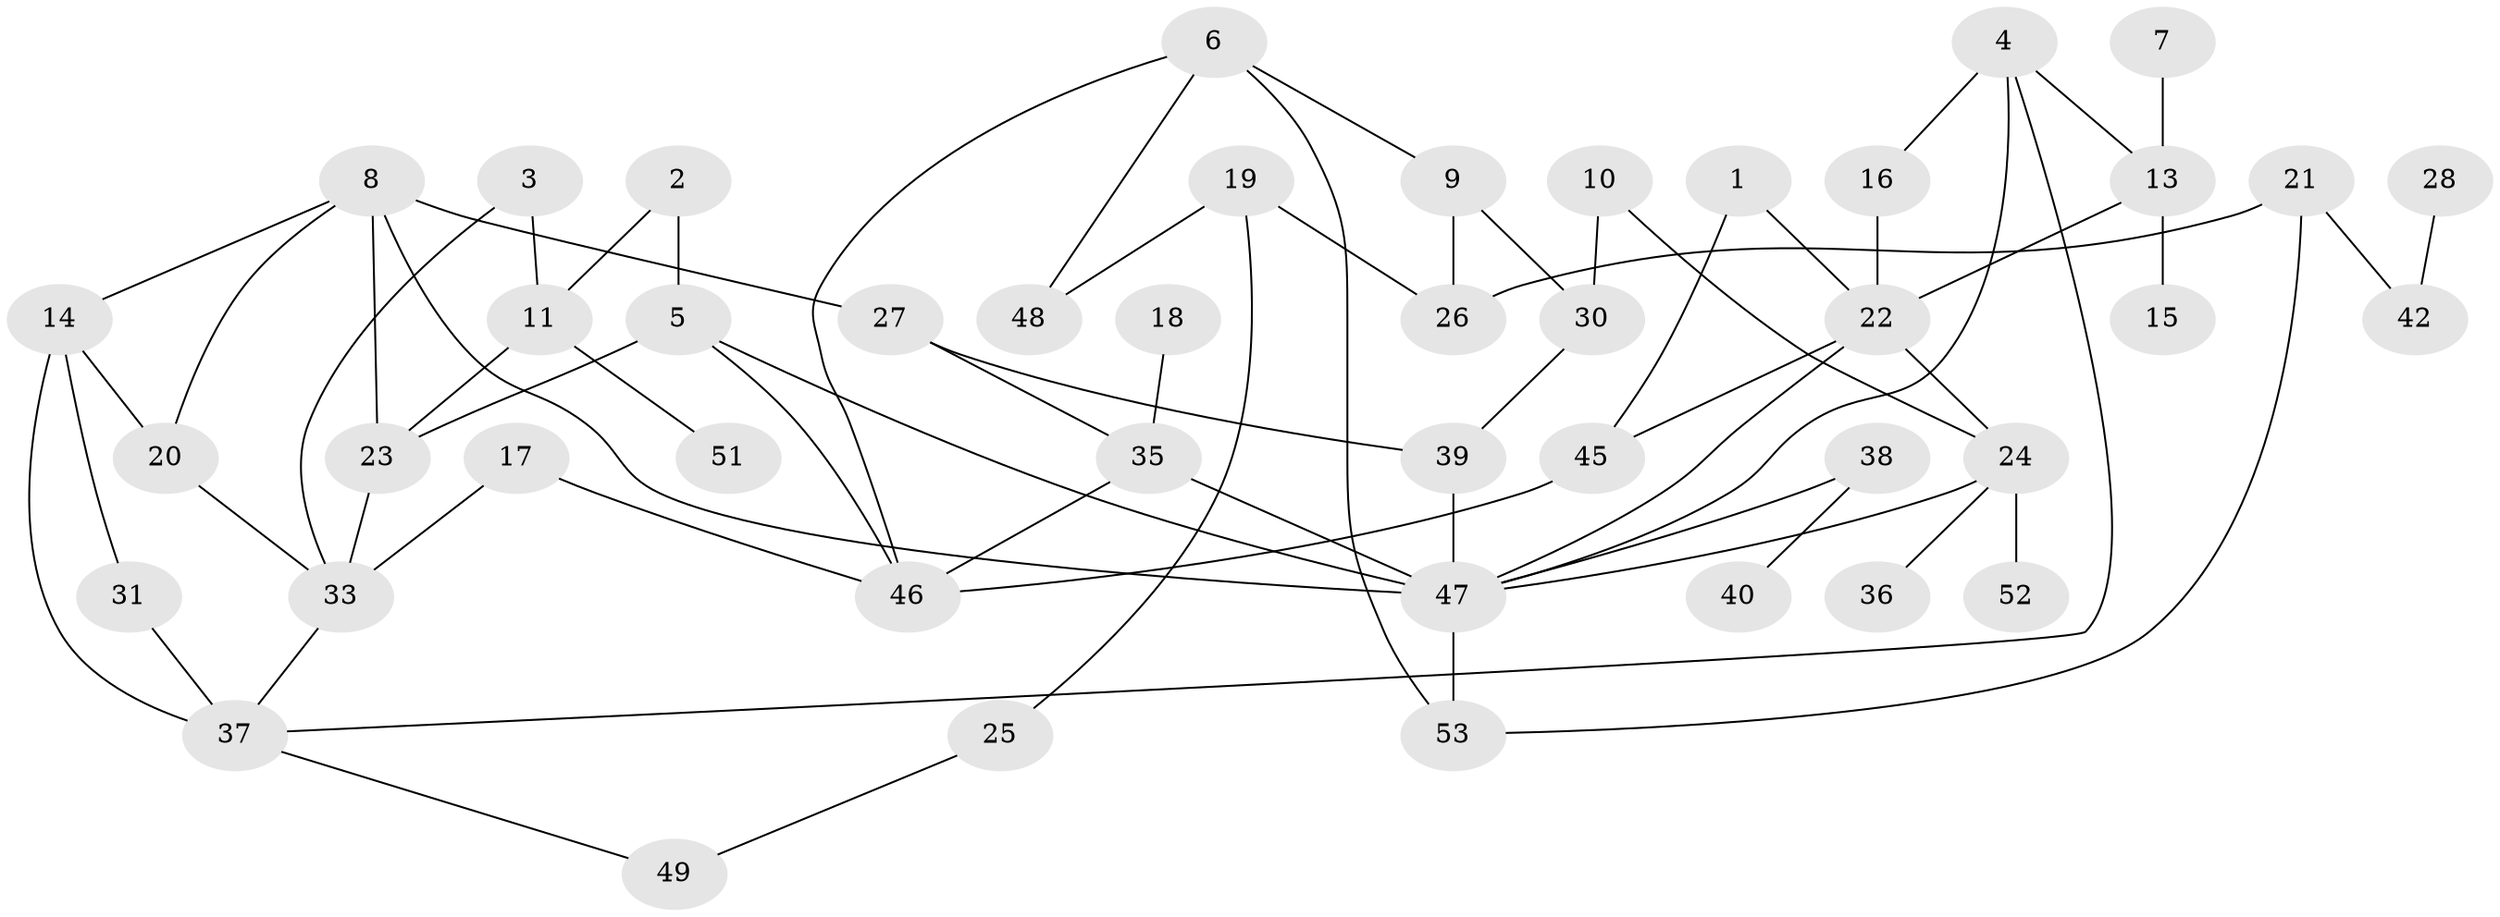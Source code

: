 // original degree distribution, {1: 0.21904761904761905, 3: 0.22857142857142856, 4: 0.08571428571428572, 2: 0.29523809523809524, 6: 0.009523809523809525, 0: 0.0761904761904762, 5: 0.08571428571428572}
// Generated by graph-tools (version 1.1) at 2025/33/03/09/25 02:33:36]
// undirected, 45 vertices, 67 edges
graph export_dot {
graph [start="1"]
  node [color=gray90,style=filled];
  1;
  2;
  3;
  4;
  5;
  6;
  7;
  8;
  9;
  10;
  11;
  13;
  14;
  15;
  16;
  17;
  18;
  19;
  20;
  21;
  22;
  23;
  24;
  25;
  26;
  27;
  28;
  30;
  31;
  33;
  35;
  36;
  37;
  38;
  39;
  40;
  42;
  45;
  46;
  47;
  48;
  49;
  51;
  52;
  53;
  1 -- 22 [weight=1.0];
  1 -- 45 [weight=1.0];
  2 -- 5 [weight=2.0];
  2 -- 11 [weight=1.0];
  3 -- 11 [weight=1.0];
  3 -- 33 [weight=1.0];
  4 -- 13 [weight=1.0];
  4 -- 16 [weight=1.0];
  4 -- 37 [weight=1.0];
  4 -- 47 [weight=1.0];
  5 -- 23 [weight=1.0];
  5 -- 46 [weight=1.0];
  5 -- 47 [weight=2.0];
  6 -- 9 [weight=1.0];
  6 -- 46 [weight=1.0];
  6 -- 48 [weight=1.0];
  6 -- 53 [weight=1.0];
  7 -- 13 [weight=1.0];
  8 -- 14 [weight=1.0];
  8 -- 20 [weight=1.0];
  8 -- 23 [weight=1.0];
  8 -- 27 [weight=2.0];
  8 -- 47 [weight=1.0];
  9 -- 26 [weight=1.0];
  9 -- 30 [weight=1.0];
  10 -- 24 [weight=2.0];
  10 -- 30 [weight=1.0];
  11 -- 23 [weight=2.0];
  11 -- 51 [weight=1.0];
  13 -- 15 [weight=1.0];
  13 -- 22 [weight=1.0];
  14 -- 20 [weight=1.0];
  14 -- 31 [weight=2.0];
  14 -- 37 [weight=1.0];
  16 -- 22 [weight=1.0];
  17 -- 33 [weight=1.0];
  17 -- 46 [weight=1.0];
  18 -- 35 [weight=1.0];
  19 -- 25 [weight=1.0];
  19 -- 26 [weight=1.0];
  19 -- 48 [weight=1.0];
  20 -- 33 [weight=1.0];
  21 -- 26 [weight=1.0];
  21 -- 42 [weight=1.0];
  21 -- 53 [weight=1.0];
  22 -- 24 [weight=1.0];
  22 -- 45 [weight=1.0];
  22 -- 47 [weight=1.0];
  23 -- 33 [weight=2.0];
  24 -- 36 [weight=1.0];
  24 -- 47 [weight=1.0];
  24 -- 52 [weight=1.0];
  25 -- 49 [weight=1.0];
  27 -- 35 [weight=1.0];
  27 -- 39 [weight=1.0];
  28 -- 42 [weight=1.0];
  30 -- 39 [weight=2.0];
  31 -- 37 [weight=2.0];
  33 -- 37 [weight=1.0];
  35 -- 46 [weight=1.0];
  35 -- 47 [weight=1.0];
  37 -- 49 [weight=1.0];
  38 -- 40 [weight=1.0];
  38 -- 47 [weight=1.0];
  39 -- 47 [weight=3.0];
  45 -- 46 [weight=1.0];
  47 -- 53 [weight=1.0];
}
